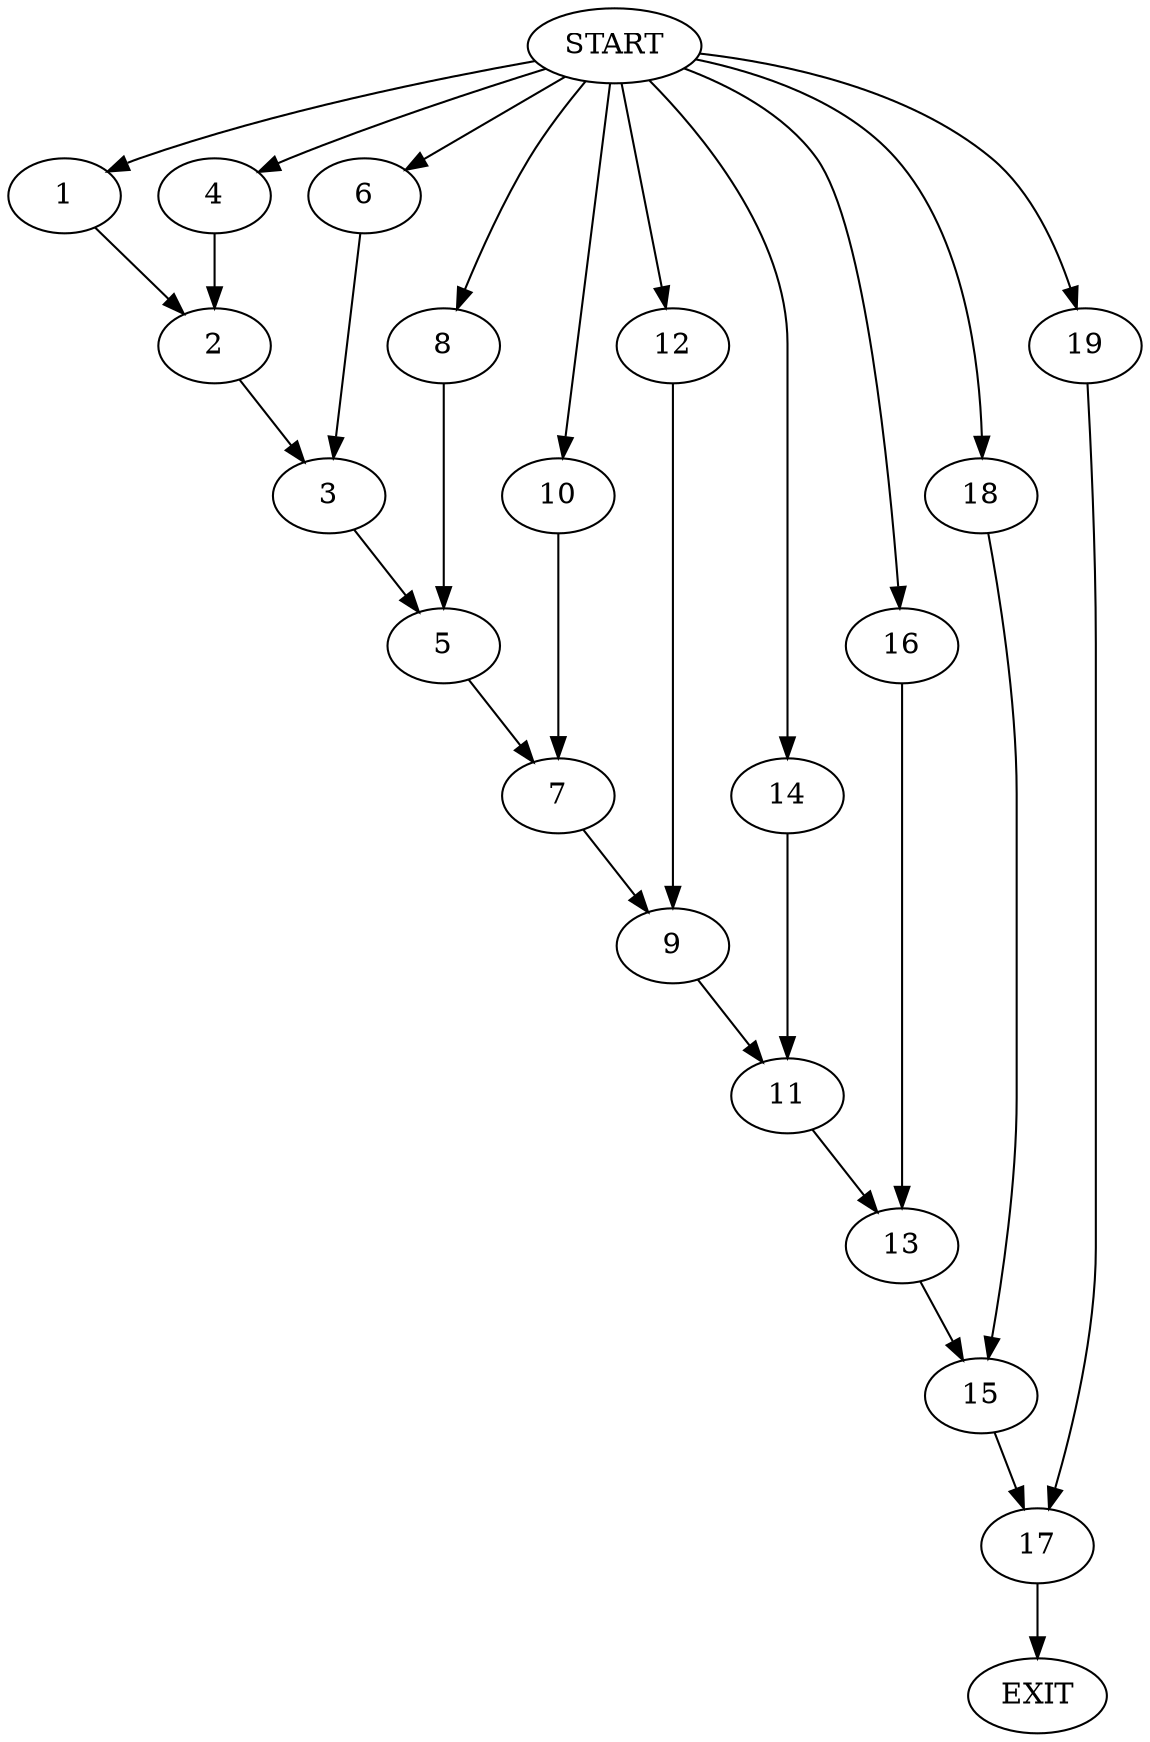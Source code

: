 digraph {
0 [label="START"]
20 [label="EXIT"]
0 -> 1
1 -> 2
2 -> 3
0 -> 4
4 -> 2
3 -> 5
0 -> 6
6 -> 3
5 -> 7
0 -> 8
8 -> 5
7 -> 9
0 -> 10
10 -> 7
9 -> 11
0 -> 12
12 -> 9
11 -> 13
0 -> 14
14 -> 11
13 -> 15
0 -> 16
16 -> 13
15 -> 17
0 -> 18
18 -> 15
17 -> 20
0 -> 19
19 -> 17
}
